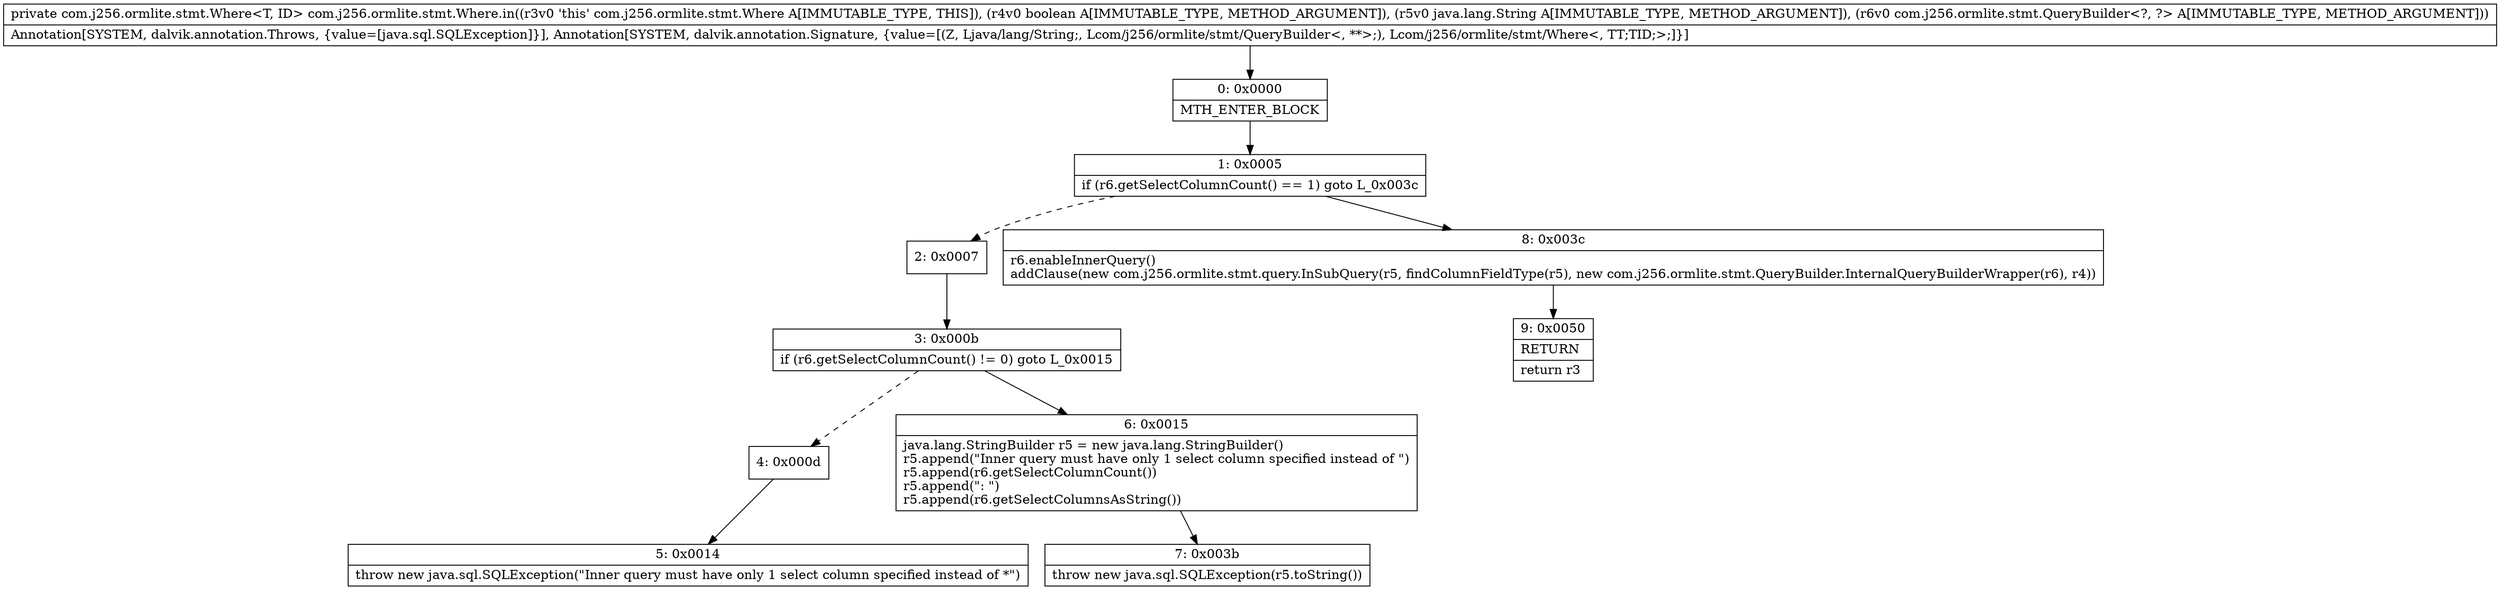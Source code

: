 digraph "CFG forcom.j256.ormlite.stmt.Where.in(ZLjava\/lang\/String;Lcom\/j256\/ormlite\/stmt\/QueryBuilder;)Lcom\/j256\/ormlite\/stmt\/Where;" {
Node_0 [shape=record,label="{0\:\ 0x0000|MTH_ENTER_BLOCK\l}"];
Node_1 [shape=record,label="{1\:\ 0x0005|if (r6.getSelectColumnCount() == 1) goto L_0x003c\l}"];
Node_2 [shape=record,label="{2\:\ 0x0007}"];
Node_3 [shape=record,label="{3\:\ 0x000b|if (r6.getSelectColumnCount() != 0) goto L_0x0015\l}"];
Node_4 [shape=record,label="{4\:\ 0x000d}"];
Node_5 [shape=record,label="{5\:\ 0x0014|throw new java.sql.SQLException(\"Inner query must have only 1 select column specified instead of *\")\l}"];
Node_6 [shape=record,label="{6\:\ 0x0015|java.lang.StringBuilder r5 = new java.lang.StringBuilder()\lr5.append(\"Inner query must have only 1 select column specified instead of \")\lr5.append(r6.getSelectColumnCount())\lr5.append(\": \")\lr5.append(r6.getSelectColumnsAsString())\l}"];
Node_7 [shape=record,label="{7\:\ 0x003b|throw new java.sql.SQLException(r5.toString())\l}"];
Node_8 [shape=record,label="{8\:\ 0x003c|r6.enableInnerQuery()\laddClause(new com.j256.ormlite.stmt.query.InSubQuery(r5, findColumnFieldType(r5), new com.j256.ormlite.stmt.QueryBuilder.InternalQueryBuilderWrapper(r6), r4))\l}"];
Node_9 [shape=record,label="{9\:\ 0x0050|RETURN\l|return r3\l}"];
MethodNode[shape=record,label="{private com.j256.ormlite.stmt.Where\<T, ID\> com.j256.ormlite.stmt.Where.in((r3v0 'this' com.j256.ormlite.stmt.Where A[IMMUTABLE_TYPE, THIS]), (r4v0 boolean A[IMMUTABLE_TYPE, METHOD_ARGUMENT]), (r5v0 java.lang.String A[IMMUTABLE_TYPE, METHOD_ARGUMENT]), (r6v0 com.j256.ormlite.stmt.QueryBuilder\<?, ?\> A[IMMUTABLE_TYPE, METHOD_ARGUMENT]))  | Annotation[SYSTEM, dalvik.annotation.Throws, \{value=[java.sql.SQLException]\}], Annotation[SYSTEM, dalvik.annotation.Signature, \{value=[(Z, Ljava\/lang\/String;, Lcom\/j256\/ormlite\/stmt\/QueryBuilder\<, **\>;), Lcom\/j256\/ormlite\/stmt\/Where\<, TT;TID;\>;]\}]\l}"];
MethodNode -> Node_0;
Node_0 -> Node_1;
Node_1 -> Node_2[style=dashed];
Node_1 -> Node_8;
Node_2 -> Node_3;
Node_3 -> Node_4[style=dashed];
Node_3 -> Node_6;
Node_4 -> Node_5;
Node_6 -> Node_7;
Node_8 -> Node_9;
}

